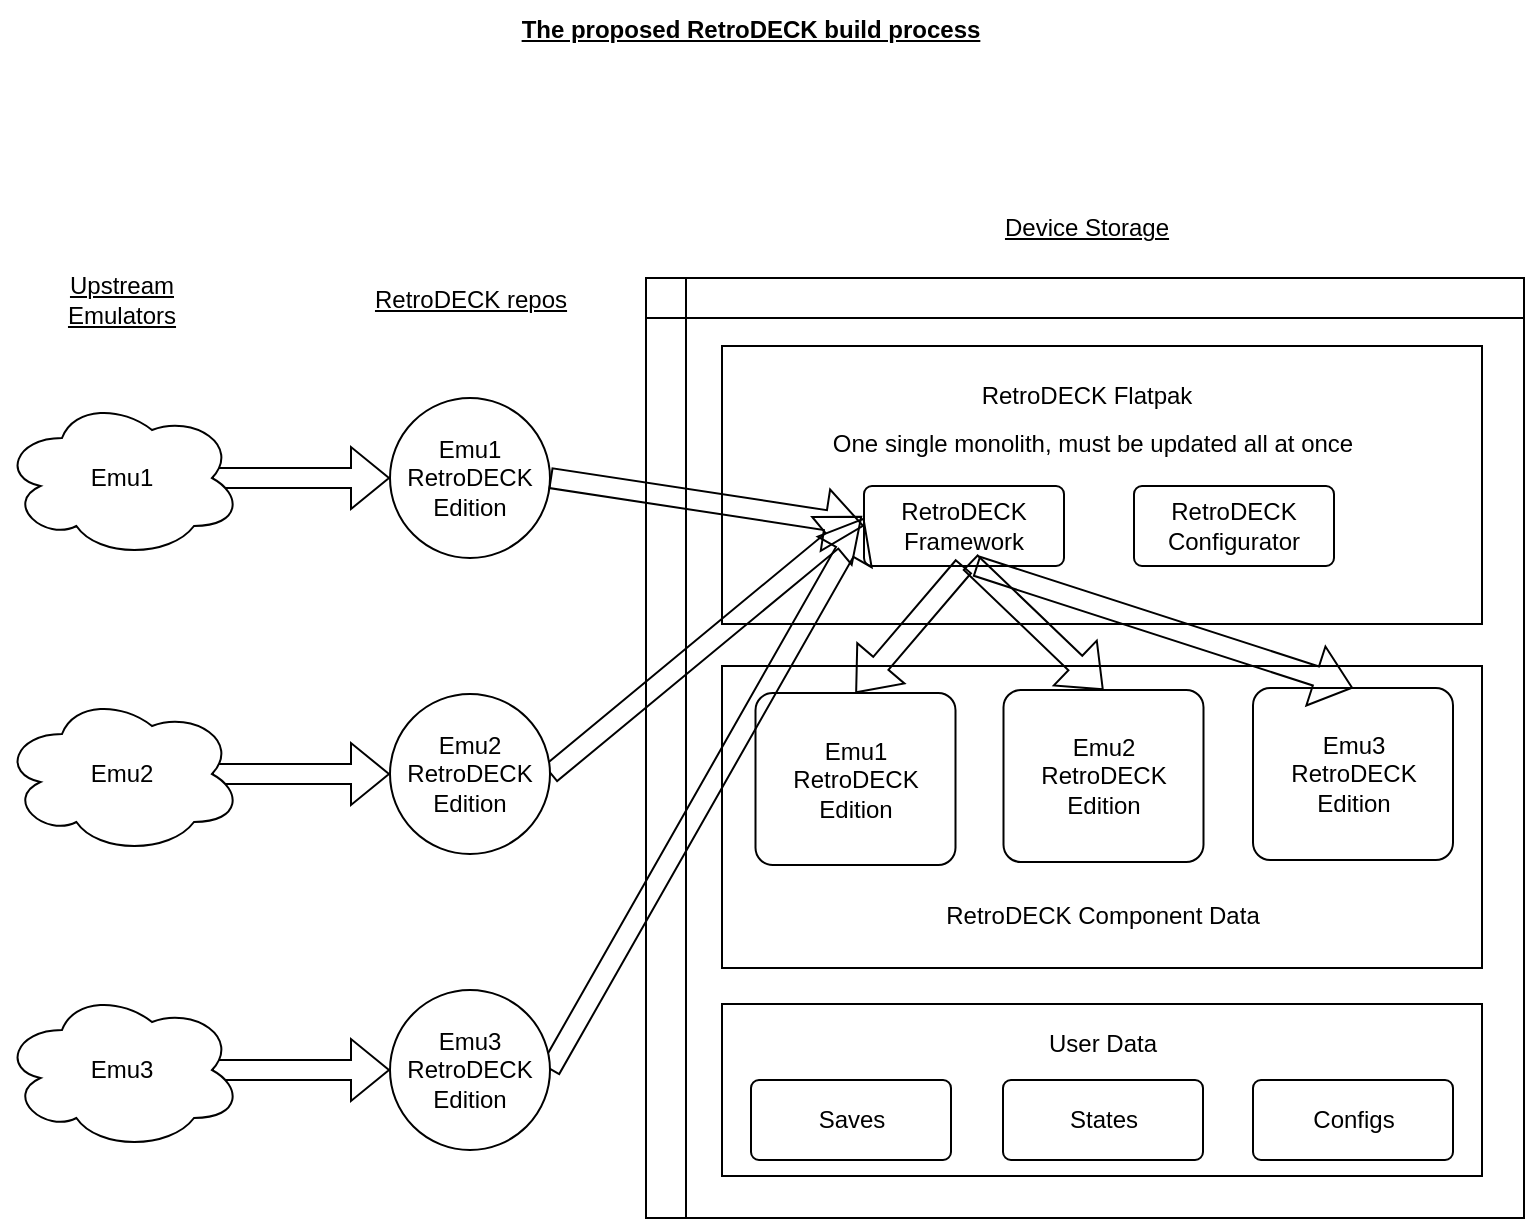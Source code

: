 <mxfile version="26.2.2">
  <diagram id="C5RBs43oDa-KdzZeNtuy" name="Page-1">
    <mxGraphModel dx="2307" dy="1219" grid="0" gridSize="10" guides="1" tooltips="1" connect="1" arrows="1" fold="1" page="1" pageScale="1" pageWidth="827" pageHeight="1169" math="0" shadow="0">
      <root>
        <mxCell id="WIyWlLk6GJQsqaUBKTNV-0" />
        <mxCell id="WIyWlLk6GJQsqaUBKTNV-1" parent="WIyWlLk6GJQsqaUBKTNV-0" />
        <mxCell id="OuoUqL45pFMJoiZTeWef-12" value="" style="shape=internalStorage;whiteSpace=wrap;html=1;backgroundOutline=1;" vertex="1" parent="WIyWlLk6GJQsqaUBKTNV-1">
          <mxGeometry x="354" y="270" width="439" height="470" as="geometry" />
        </mxCell>
        <mxCell id="OuoUqL45pFMJoiZTeWef-13" value="" style="shape=flexArrow;endArrow=classic;html=1;rounded=0;exitX=0.875;exitY=0.5;exitDx=0;exitDy=0;exitPerimeter=0;entryX=0;entryY=0.5;entryDx=0;entryDy=0;" edge="1" parent="WIyWlLk6GJQsqaUBKTNV-1" source="OuoUqL45pFMJoiZTeWef-2" target="OuoUqL45pFMJoiZTeWef-7">
          <mxGeometry width="50" height="50" relative="1" as="geometry">
            <mxPoint x="397" y="647" as="sourcePoint" />
            <mxPoint x="447" y="597" as="targetPoint" />
          </mxGeometry>
        </mxCell>
        <mxCell id="OuoUqL45pFMJoiZTeWef-15" value="" style="shape=flexArrow;endArrow=classic;html=1;rounded=0;exitX=0.875;exitY=0.5;exitDx=0;exitDy=0;exitPerimeter=0;entryX=0;entryY=0.5;entryDx=0;entryDy=0;" edge="1" parent="WIyWlLk6GJQsqaUBKTNV-1" source="OuoUqL45pFMJoiZTeWef-5" target="OuoUqL45pFMJoiZTeWef-9">
          <mxGeometry width="50" height="50" relative="1" as="geometry">
            <mxPoint x="163" y="651" as="sourcePoint" />
            <mxPoint x="213" y="601" as="targetPoint" />
          </mxGeometry>
        </mxCell>
        <mxCell id="OuoUqL45pFMJoiZTeWef-14" value="" style="shape=flexArrow;endArrow=classic;html=1;rounded=0;exitX=0.875;exitY=0.5;exitDx=0;exitDy=0;exitPerimeter=0;entryX=0;entryY=0.5;entryDx=0;entryDy=0;" edge="1" parent="WIyWlLk6GJQsqaUBKTNV-1" source="OuoUqL45pFMJoiZTeWef-4" target="OuoUqL45pFMJoiZTeWef-8">
          <mxGeometry width="50" height="50" relative="1" as="geometry">
            <mxPoint x="397" y="647" as="sourcePoint" />
            <mxPoint x="447" y="597" as="targetPoint" />
          </mxGeometry>
        </mxCell>
        <mxCell id="OuoUqL45pFMJoiZTeWef-0" value="" style="rounded=0;whiteSpace=wrap;html=1;" vertex="1" parent="WIyWlLk6GJQsqaUBKTNV-1">
          <mxGeometry x="392" y="304" width="380" height="139" as="geometry" />
        </mxCell>
        <mxCell id="OuoUqL45pFMJoiZTeWef-1" value="RetroDECK Flatpak" style="text;html=1;align=center;verticalAlign=middle;resizable=0;points=[];autosize=1;strokeColor=none;fillColor=none;" vertex="1" parent="WIyWlLk6GJQsqaUBKTNV-1">
          <mxGeometry x="512" y="316" width="123" height="26" as="geometry" />
        </mxCell>
        <mxCell id="OuoUqL45pFMJoiZTeWef-2" value="Emu1" style="ellipse;shape=cloud;whiteSpace=wrap;html=1;" vertex="1" parent="WIyWlLk6GJQsqaUBKTNV-1">
          <mxGeometry x="32" y="330" width="120" height="80" as="geometry" />
        </mxCell>
        <mxCell id="OuoUqL45pFMJoiZTeWef-3" value="&lt;u&gt;Upstream Emulators&lt;/u&gt;" style="text;html=1;align=center;verticalAlign=middle;whiteSpace=wrap;rounded=0;" vertex="1" parent="WIyWlLk6GJQsqaUBKTNV-1">
          <mxGeometry x="62" y="266" width="60" height="30" as="geometry" />
        </mxCell>
        <mxCell id="OuoUqL45pFMJoiZTeWef-5" value="Emu3" style="ellipse;shape=cloud;whiteSpace=wrap;html=1;" vertex="1" parent="WIyWlLk6GJQsqaUBKTNV-1">
          <mxGeometry x="32" y="626" width="120" height="80" as="geometry" />
        </mxCell>
        <mxCell id="OuoUqL45pFMJoiZTeWef-4" value="Emu2" style="ellipse;shape=cloud;whiteSpace=wrap;html=1;" vertex="1" parent="WIyWlLk6GJQsqaUBKTNV-1">
          <mxGeometry x="32" y="478" width="120" height="80" as="geometry" />
        </mxCell>
        <mxCell id="OuoUqL45pFMJoiZTeWef-6" value="&lt;b&gt;&lt;u&gt;The proposed RetroDECK build process&lt;/u&gt;&lt;/b&gt;" style="text;html=1;align=center;verticalAlign=middle;whiteSpace=wrap;rounded=0;" vertex="1" parent="WIyWlLk6GJQsqaUBKTNV-1">
          <mxGeometry x="235" y="131" width="343" height="30" as="geometry" />
        </mxCell>
        <mxCell id="OuoUqL45pFMJoiZTeWef-10" value="&lt;u&gt;RetroDECK repos&lt;/u&gt;" style="text;html=1;align=center;verticalAlign=middle;resizable=0;points=[];autosize=1;strokeColor=none;fillColor=none;" vertex="1" parent="WIyWlLk6GJQsqaUBKTNV-1">
          <mxGeometry x="209" y="268" width="114" height="26" as="geometry" />
        </mxCell>
        <mxCell id="OuoUqL45pFMJoiZTeWef-11" value="One single monolith, must be updated all at once" style="text;html=1;align=center;verticalAlign=middle;resizable=0;points=[];autosize=1;strokeColor=none;fillColor=none;" vertex="1" parent="WIyWlLk6GJQsqaUBKTNV-1">
          <mxGeometry x="438" y="340" width="278" height="26" as="geometry" />
        </mxCell>
        <mxCell id="OuoUqL45pFMJoiZTeWef-16" value="&lt;u&gt;Device Storage&lt;/u&gt;" style="text;html=1;align=center;verticalAlign=middle;resizable=0;points=[];autosize=1;strokeColor=none;fillColor=none;" vertex="1" parent="WIyWlLk6GJQsqaUBKTNV-1">
          <mxGeometry x="523.5" y="232" width="100" height="26" as="geometry" />
        </mxCell>
        <mxCell id="OuoUqL45pFMJoiZTeWef-18" value="RetroDECK&lt;div&gt;Framework&lt;/div&gt;" style="rounded=1;arcSize=10;whiteSpace=wrap;html=1;align=center;" vertex="1" parent="WIyWlLk6GJQsqaUBKTNV-1">
          <mxGeometry x="463" y="374" width="100" height="40" as="geometry" />
        </mxCell>
        <mxCell id="OuoUqL45pFMJoiZTeWef-19" value="RetroDECK&lt;div&gt;Configurator&lt;/div&gt;" style="rounded=1;arcSize=10;whiteSpace=wrap;html=1;align=center;" vertex="1" parent="WIyWlLk6GJQsqaUBKTNV-1">
          <mxGeometry x="598" y="374" width="100" height="40" as="geometry" />
        </mxCell>
        <mxCell id="OuoUqL45pFMJoiZTeWef-20" value="" style="rounded=0;whiteSpace=wrap;html=1;" vertex="1" parent="WIyWlLk6GJQsqaUBKTNV-1">
          <mxGeometry x="392" y="633" width="380" height="86" as="geometry" />
        </mxCell>
        <mxCell id="OuoUqL45pFMJoiZTeWef-21" value="User Data" style="text;html=1;align=center;verticalAlign=middle;resizable=0;points=[];autosize=1;strokeColor=none;fillColor=none;" vertex="1" parent="WIyWlLk6GJQsqaUBKTNV-1">
          <mxGeometry x="546" y="640" width="72" height="26" as="geometry" />
        </mxCell>
        <mxCell id="OuoUqL45pFMJoiZTeWef-22" value="Saves" style="rounded=1;arcSize=10;whiteSpace=wrap;html=1;align=center;" vertex="1" parent="WIyWlLk6GJQsqaUBKTNV-1">
          <mxGeometry x="406.5" y="671" width="100" height="40" as="geometry" />
        </mxCell>
        <mxCell id="OuoUqL45pFMJoiZTeWef-23" value="States" style="rounded=1;arcSize=10;whiteSpace=wrap;html=1;align=center;" vertex="1" parent="WIyWlLk6GJQsqaUBKTNV-1">
          <mxGeometry x="532.5" y="671" width="100" height="40" as="geometry" />
        </mxCell>
        <mxCell id="OuoUqL45pFMJoiZTeWef-24" value="Configs" style="rounded=1;arcSize=10;whiteSpace=wrap;html=1;align=center;" vertex="1" parent="WIyWlLk6GJQsqaUBKTNV-1">
          <mxGeometry x="657.5" y="671" width="100" height="40" as="geometry" />
        </mxCell>
        <mxCell id="OuoUqL45pFMJoiZTeWef-7" value="Emu1&lt;div&gt;RetroDECK&lt;/div&gt;&lt;div&gt;Edition&lt;/div&gt;" style="ellipse;whiteSpace=wrap;html=1;aspect=fixed;" vertex="1" parent="WIyWlLk6GJQsqaUBKTNV-1">
          <mxGeometry x="226" y="330" width="80" height="80" as="geometry" />
        </mxCell>
        <mxCell id="OuoUqL45pFMJoiZTeWef-32" value="" style="rounded=0;whiteSpace=wrap;html=1;" vertex="1" parent="WIyWlLk6GJQsqaUBKTNV-1">
          <mxGeometry x="392" y="464" width="380" height="151" as="geometry" />
        </mxCell>
        <mxCell id="OuoUqL45pFMJoiZTeWef-33" value="RetroDECK Component Data" style="text;html=1;align=center;verticalAlign=middle;resizable=0;points=[];autosize=1;strokeColor=none;fillColor=#FFFFFF;" vertex="1" parent="WIyWlLk6GJQsqaUBKTNV-1">
          <mxGeometry x="494.5" y="576" width="175" height="26" as="geometry" />
        </mxCell>
        <mxCell id="OuoUqL45pFMJoiZTeWef-26" value="Emu1&lt;div&gt;RetroDECK&lt;/div&gt;&lt;div&gt;Edition&lt;/div&gt;" style="rounded=1;arcSize=10;whiteSpace=wrap;html=1;align=center;" vertex="1" parent="WIyWlLk6GJQsqaUBKTNV-1">
          <mxGeometry x="408.75" y="477.5" width="100" height="86" as="geometry" />
        </mxCell>
        <mxCell id="OuoUqL45pFMJoiZTeWef-28" value="Emu2&lt;div&gt;RetroDECK&lt;/div&gt;&lt;div&gt;Edition&lt;/div&gt;" style="rounded=1;arcSize=10;whiteSpace=wrap;html=1;align=center;" vertex="1" parent="WIyWlLk6GJQsqaUBKTNV-1">
          <mxGeometry x="532.75" y="476" width="100" height="86" as="geometry" />
        </mxCell>
        <mxCell id="OuoUqL45pFMJoiZTeWef-27" value="Emu3&lt;div&gt;&lt;div&gt;RetroDECK&lt;/div&gt;&lt;div&gt;Edition&lt;/div&gt;&lt;/div&gt;" style="rounded=1;arcSize=10;whiteSpace=wrap;html=1;align=center;" vertex="1" parent="WIyWlLk6GJQsqaUBKTNV-1">
          <mxGeometry x="657.5" y="475" width="100" height="86" as="geometry" />
        </mxCell>
        <mxCell id="OuoUqL45pFMJoiZTeWef-34" value="" style="shape=flexArrow;endArrow=classic;html=1;rounded=0;exitX=1;exitY=0.5;exitDx=0;exitDy=0;entryX=0;entryY=0.5;entryDx=0;entryDy=0;" edge="1" parent="WIyWlLk6GJQsqaUBKTNV-1" source="OuoUqL45pFMJoiZTeWef-7" target="OuoUqL45pFMJoiZTeWef-18">
          <mxGeometry width="50" height="50" relative="1" as="geometry">
            <mxPoint x="396" y="647" as="sourcePoint" />
            <mxPoint x="446" y="597" as="targetPoint" />
          </mxGeometry>
        </mxCell>
        <mxCell id="OuoUqL45pFMJoiZTeWef-35" value="" style="shape=flexArrow;endArrow=classic;html=1;rounded=0;exitX=1;exitY=0.5;exitDx=0;exitDy=0;" edge="1" parent="WIyWlLk6GJQsqaUBKTNV-1" source="OuoUqL45pFMJoiZTeWef-8">
          <mxGeometry width="50" height="50" relative="1" as="geometry">
            <mxPoint x="316" y="380" as="sourcePoint" />
            <mxPoint x="462" y="389" as="targetPoint" />
          </mxGeometry>
        </mxCell>
        <mxCell id="OuoUqL45pFMJoiZTeWef-36" value="" style="shape=flexArrow;endArrow=classic;html=1;rounded=0;exitX=1;exitY=0.5;exitDx=0;exitDy=0;" edge="1" parent="WIyWlLk6GJQsqaUBKTNV-1" source="OuoUqL45pFMJoiZTeWef-9">
          <mxGeometry width="50" height="50" relative="1" as="geometry">
            <mxPoint x="396" y="647" as="sourcePoint" />
            <mxPoint x="463" y="390" as="targetPoint" />
          </mxGeometry>
        </mxCell>
        <mxCell id="OuoUqL45pFMJoiZTeWef-9" value="Emu3&lt;div&gt;RetroDECK&lt;/div&gt;&lt;div&gt;Edition&lt;/div&gt;" style="ellipse;whiteSpace=wrap;html=1;aspect=fixed;" vertex="1" parent="WIyWlLk6GJQsqaUBKTNV-1">
          <mxGeometry x="226" y="626" width="80" height="80" as="geometry" />
        </mxCell>
        <mxCell id="OuoUqL45pFMJoiZTeWef-8" value="Emu2&lt;div&gt;RetroDECK&lt;/div&gt;&lt;div&gt;Edition&lt;/div&gt;" style="ellipse;whiteSpace=wrap;html=1;aspect=fixed;" vertex="1" parent="WIyWlLk6GJQsqaUBKTNV-1">
          <mxGeometry x="226" y="478" width="80" height="80" as="geometry" />
        </mxCell>
        <mxCell id="OuoUqL45pFMJoiZTeWef-37" value="" style="shape=flexArrow;endArrow=classic;html=1;rounded=0;exitX=0.5;exitY=1;exitDx=0;exitDy=0;entryX=0.5;entryY=0;entryDx=0;entryDy=0;" edge="1" parent="WIyWlLk6GJQsqaUBKTNV-1" source="OuoUqL45pFMJoiZTeWef-18" target="OuoUqL45pFMJoiZTeWef-26">
          <mxGeometry width="50" height="50" relative="1" as="geometry">
            <mxPoint x="396" y="647" as="sourcePoint" />
            <mxPoint x="446" y="597" as="targetPoint" />
          </mxGeometry>
        </mxCell>
        <mxCell id="OuoUqL45pFMJoiZTeWef-38" value="" style="shape=flexArrow;endArrow=classic;html=1;rounded=0;entryX=0.5;entryY=0;entryDx=0;entryDy=0;" edge="1" parent="WIyWlLk6GJQsqaUBKTNV-1" target="OuoUqL45pFMJoiZTeWef-28">
          <mxGeometry width="50" height="50" relative="1" as="geometry">
            <mxPoint x="516" y="412" as="sourcePoint" />
            <mxPoint x="446" y="597" as="targetPoint" />
          </mxGeometry>
        </mxCell>
        <mxCell id="OuoUqL45pFMJoiZTeWef-39" value="" style="shape=flexArrow;endArrow=classic;html=1;rounded=0;entryX=0.5;entryY=0;entryDx=0;entryDy=0;" edge="1" parent="WIyWlLk6GJQsqaUBKTNV-1" target="OuoUqL45pFMJoiZTeWef-27">
          <mxGeometry width="50" height="50" relative="1" as="geometry">
            <mxPoint x="519" y="414" as="sourcePoint" />
            <mxPoint x="446" y="597" as="targetPoint" />
          </mxGeometry>
        </mxCell>
      </root>
    </mxGraphModel>
  </diagram>
</mxfile>
